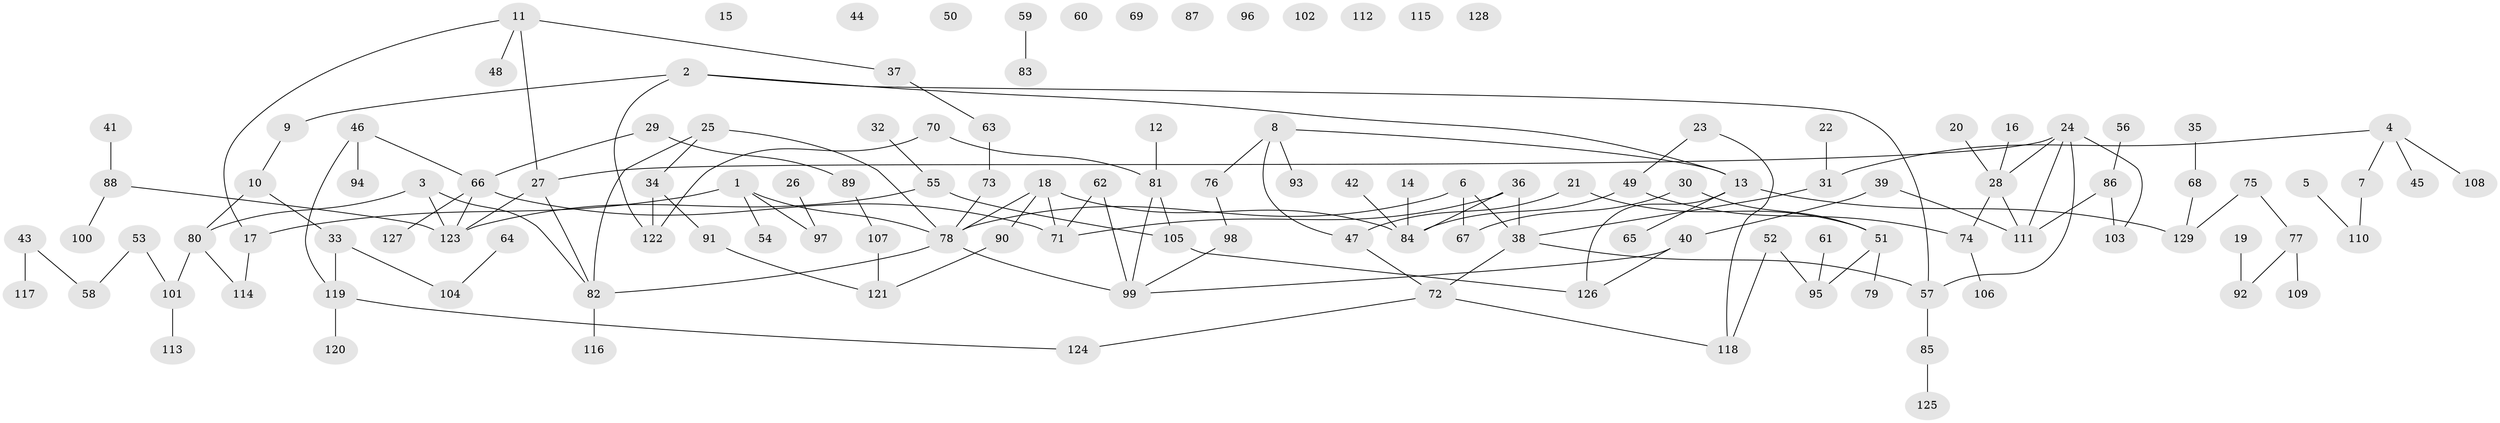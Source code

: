 // Generated by graph-tools (version 1.1) at 2025/33/03/09/25 02:33:40]
// undirected, 129 vertices, 145 edges
graph export_dot {
graph [start="1"]
  node [color=gray90,style=filled];
  1;
  2;
  3;
  4;
  5;
  6;
  7;
  8;
  9;
  10;
  11;
  12;
  13;
  14;
  15;
  16;
  17;
  18;
  19;
  20;
  21;
  22;
  23;
  24;
  25;
  26;
  27;
  28;
  29;
  30;
  31;
  32;
  33;
  34;
  35;
  36;
  37;
  38;
  39;
  40;
  41;
  42;
  43;
  44;
  45;
  46;
  47;
  48;
  49;
  50;
  51;
  52;
  53;
  54;
  55;
  56;
  57;
  58;
  59;
  60;
  61;
  62;
  63;
  64;
  65;
  66;
  67;
  68;
  69;
  70;
  71;
  72;
  73;
  74;
  75;
  76;
  77;
  78;
  79;
  80;
  81;
  82;
  83;
  84;
  85;
  86;
  87;
  88;
  89;
  90;
  91;
  92;
  93;
  94;
  95;
  96;
  97;
  98;
  99;
  100;
  101;
  102;
  103;
  104;
  105;
  106;
  107;
  108;
  109;
  110;
  111;
  112;
  113;
  114;
  115;
  116;
  117;
  118;
  119;
  120;
  121;
  122;
  123;
  124;
  125;
  126;
  127;
  128;
  129;
  1 -- 17;
  1 -- 54;
  1 -- 78;
  1 -- 97;
  2 -- 9;
  2 -- 13;
  2 -- 57;
  2 -- 122;
  3 -- 80;
  3 -- 82;
  3 -- 123;
  4 -- 7;
  4 -- 31;
  4 -- 45;
  4 -- 108;
  5 -- 110;
  6 -- 38;
  6 -- 67;
  6 -- 78;
  7 -- 110;
  8 -- 13;
  8 -- 47;
  8 -- 76;
  8 -- 93;
  9 -- 10;
  10 -- 33;
  10 -- 80;
  11 -- 17;
  11 -- 27;
  11 -- 37;
  11 -- 48;
  12 -- 81;
  13 -- 65;
  13 -- 126;
  13 -- 129;
  14 -- 84;
  16 -- 28;
  17 -- 114;
  18 -- 71;
  18 -- 78;
  18 -- 84;
  18 -- 90;
  19 -- 92;
  20 -- 28;
  21 -- 47;
  21 -- 51;
  22 -- 31;
  23 -- 49;
  23 -- 118;
  24 -- 27;
  24 -- 28;
  24 -- 57;
  24 -- 103;
  24 -- 111;
  25 -- 34;
  25 -- 78;
  25 -- 82;
  26 -- 97;
  27 -- 82;
  27 -- 123;
  28 -- 74;
  28 -- 111;
  29 -- 66;
  29 -- 89;
  30 -- 51;
  30 -- 67;
  31 -- 38;
  32 -- 55;
  33 -- 104;
  33 -- 119;
  34 -- 91;
  34 -- 122;
  35 -- 68;
  36 -- 38;
  36 -- 71;
  36 -- 84;
  37 -- 63;
  38 -- 57;
  38 -- 72;
  39 -- 40;
  39 -- 111;
  40 -- 99;
  40 -- 126;
  41 -- 88;
  42 -- 84;
  43 -- 58;
  43 -- 117;
  46 -- 66;
  46 -- 94;
  46 -- 119;
  47 -- 72;
  49 -- 74;
  49 -- 84;
  51 -- 79;
  51 -- 95;
  52 -- 95;
  52 -- 118;
  53 -- 58;
  53 -- 101;
  55 -- 105;
  55 -- 123;
  56 -- 86;
  57 -- 85;
  59 -- 83;
  61 -- 95;
  62 -- 71;
  62 -- 99;
  63 -- 73;
  64 -- 104;
  66 -- 71;
  66 -- 123;
  66 -- 127;
  68 -- 129;
  70 -- 81;
  70 -- 122;
  72 -- 118;
  72 -- 124;
  73 -- 78;
  74 -- 106;
  75 -- 77;
  75 -- 129;
  76 -- 98;
  77 -- 92;
  77 -- 109;
  78 -- 82;
  78 -- 99;
  80 -- 101;
  80 -- 114;
  81 -- 99;
  81 -- 105;
  82 -- 116;
  85 -- 125;
  86 -- 103;
  86 -- 111;
  88 -- 100;
  88 -- 123;
  89 -- 107;
  90 -- 121;
  91 -- 121;
  98 -- 99;
  101 -- 113;
  105 -- 126;
  107 -- 121;
  119 -- 120;
  119 -- 124;
}
